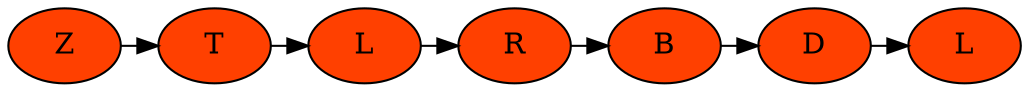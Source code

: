 digraph B{
nodo36358815 -> nodo1861717300
{rank = same; nodo36358815 nodo1861717300}
nodo36358815[label="Z",style=filled, fillcolor="#FF4000"]
nodo1861717300 -> nodo1814539916
{rank = same; nodo1861717300 nodo1814539916}
nodo1861717300[label="T",style=filled, fillcolor="#FF4000"]
nodo1814539916 -> nodo1113251331
{rank = same; nodo1814539916 nodo1113251331}
nodo1814539916[label="L",style=filled, fillcolor="#FF4000"]
nodo1113251331 -> nodo376474341
{rank = same; nodo1113251331 nodo376474341}
nodo1113251331[label="R",style=filled, fillcolor="#FF4000"]
nodo376474341 -> nodo1153182514
{rank = same; nodo376474341 nodo1153182514}
nodo376474341[label="B",style=filled, fillcolor="#FF4000"]
nodo1153182514 -> nodo364818151
{rank = same; nodo1153182514 nodo364818151}
nodo1153182514[label="D",style=filled, fillcolor="#FF4000"]
nodo364818151[label="L",style=filled, fillcolor="#FF4000"]
}
